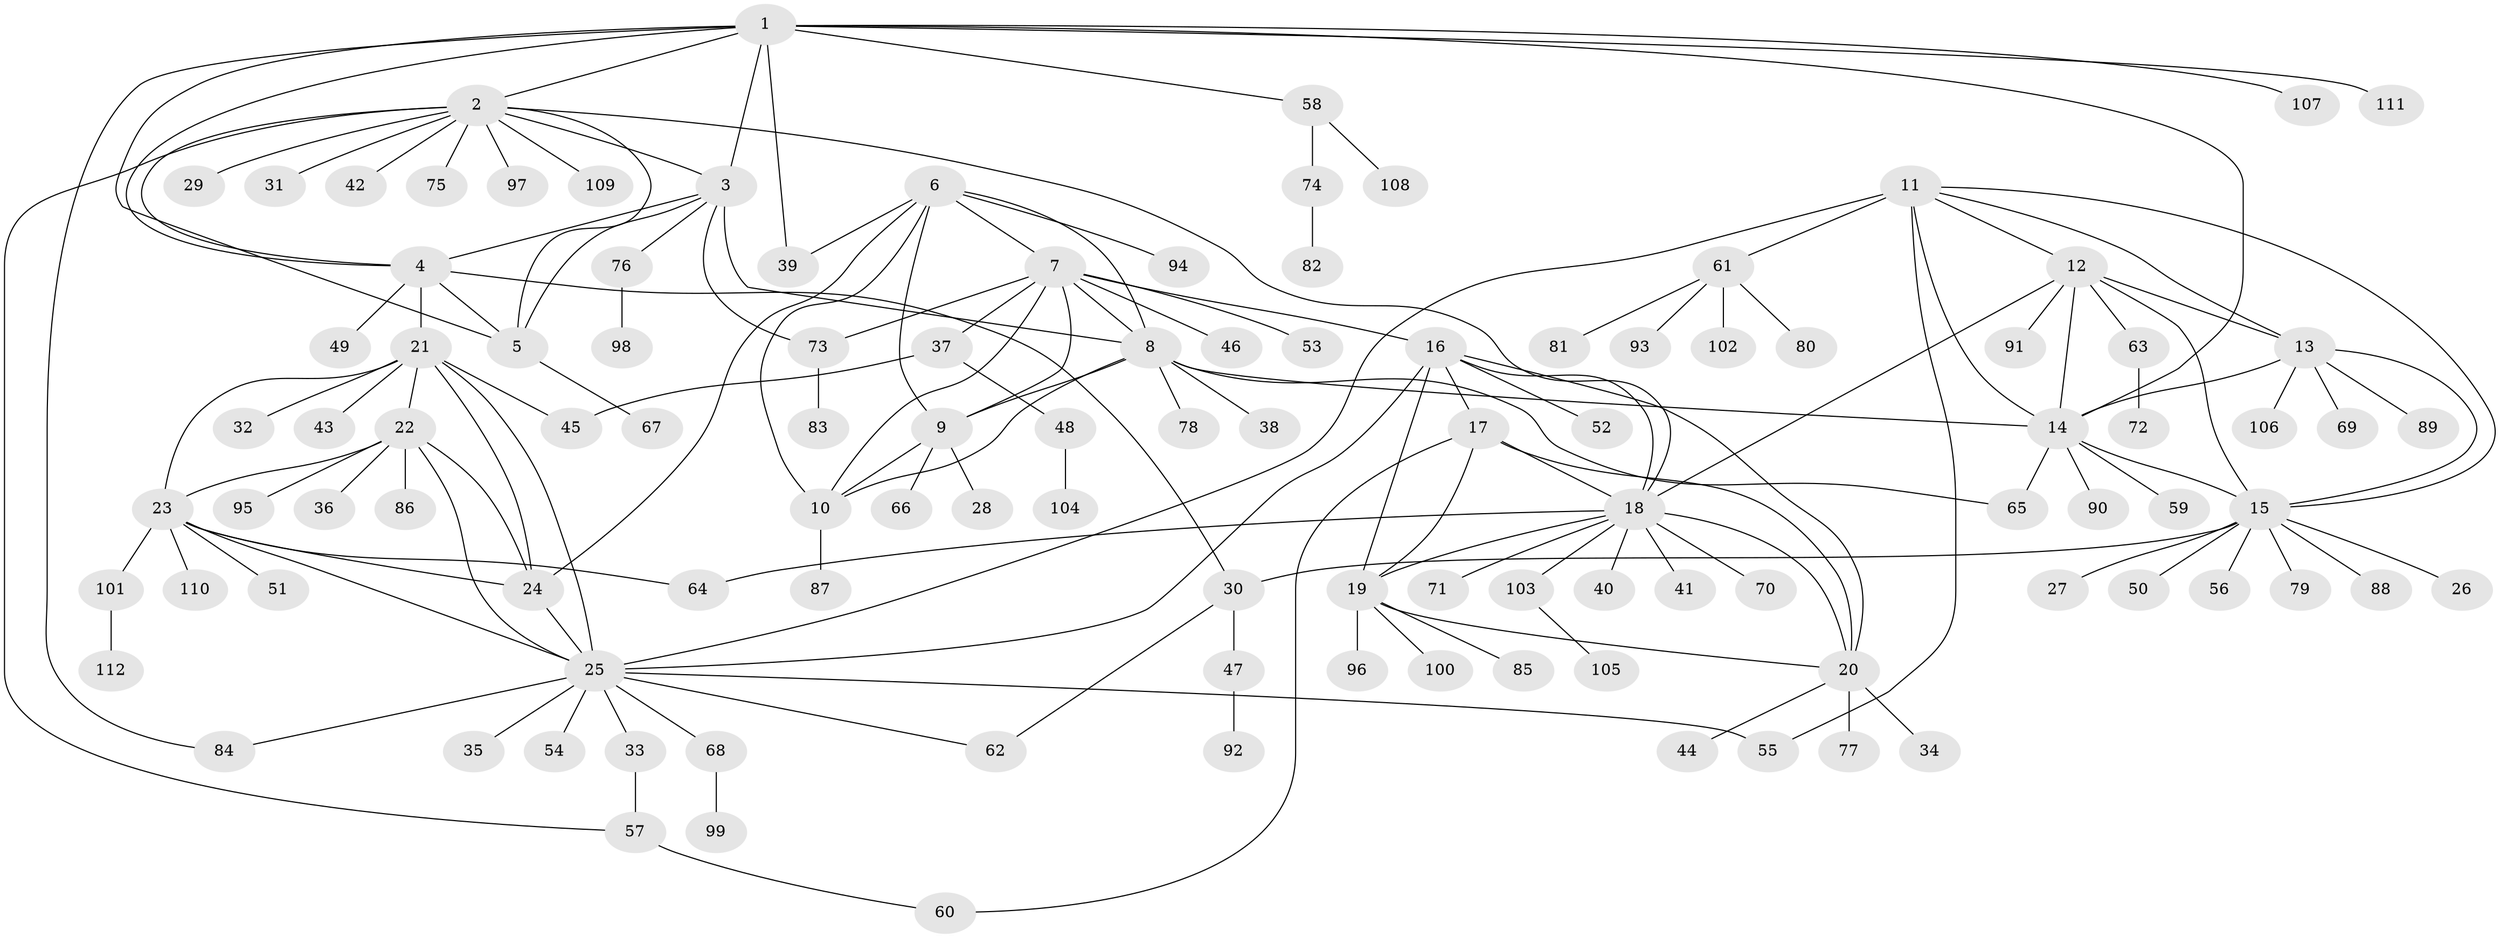// Generated by graph-tools (version 1.1) at 2025/11/02/27/25 16:11:36]
// undirected, 112 vertices, 158 edges
graph export_dot {
graph [start="1"]
  node [color=gray90,style=filled];
  1;
  2;
  3;
  4;
  5;
  6;
  7;
  8;
  9;
  10;
  11;
  12;
  13;
  14;
  15;
  16;
  17;
  18;
  19;
  20;
  21;
  22;
  23;
  24;
  25;
  26;
  27;
  28;
  29;
  30;
  31;
  32;
  33;
  34;
  35;
  36;
  37;
  38;
  39;
  40;
  41;
  42;
  43;
  44;
  45;
  46;
  47;
  48;
  49;
  50;
  51;
  52;
  53;
  54;
  55;
  56;
  57;
  58;
  59;
  60;
  61;
  62;
  63;
  64;
  65;
  66;
  67;
  68;
  69;
  70;
  71;
  72;
  73;
  74;
  75;
  76;
  77;
  78;
  79;
  80;
  81;
  82;
  83;
  84;
  85;
  86;
  87;
  88;
  89;
  90;
  91;
  92;
  93;
  94;
  95;
  96;
  97;
  98;
  99;
  100;
  101;
  102;
  103;
  104;
  105;
  106;
  107;
  108;
  109;
  110;
  111;
  112;
  1 -- 2;
  1 -- 3;
  1 -- 4;
  1 -- 5;
  1 -- 14;
  1 -- 39;
  1 -- 58;
  1 -- 84;
  1 -- 107;
  1 -- 111;
  2 -- 3;
  2 -- 4;
  2 -- 5;
  2 -- 18;
  2 -- 29;
  2 -- 31;
  2 -- 42;
  2 -- 57;
  2 -- 75;
  2 -- 97;
  2 -- 109;
  3 -- 4;
  3 -- 5;
  3 -- 8;
  3 -- 73;
  3 -- 76;
  4 -- 5;
  4 -- 21;
  4 -- 30;
  4 -- 49;
  5 -- 67;
  6 -- 7;
  6 -- 8;
  6 -- 9;
  6 -- 10;
  6 -- 24;
  6 -- 39;
  6 -- 94;
  7 -- 8;
  7 -- 9;
  7 -- 10;
  7 -- 16;
  7 -- 37;
  7 -- 46;
  7 -- 53;
  7 -- 73;
  8 -- 9;
  8 -- 10;
  8 -- 14;
  8 -- 38;
  8 -- 65;
  8 -- 78;
  9 -- 10;
  9 -- 28;
  9 -- 66;
  10 -- 87;
  11 -- 12;
  11 -- 13;
  11 -- 14;
  11 -- 15;
  11 -- 25;
  11 -- 55;
  11 -- 61;
  12 -- 13;
  12 -- 14;
  12 -- 15;
  12 -- 18;
  12 -- 63;
  12 -- 91;
  13 -- 14;
  13 -- 15;
  13 -- 69;
  13 -- 89;
  13 -- 106;
  14 -- 15;
  14 -- 59;
  14 -- 65;
  14 -- 90;
  15 -- 26;
  15 -- 27;
  15 -- 30;
  15 -- 50;
  15 -- 56;
  15 -- 79;
  15 -- 88;
  16 -- 17;
  16 -- 18;
  16 -- 19;
  16 -- 20;
  16 -- 25;
  16 -- 52;
  17 -- 18;
  17 -- 19;
  17 -- 20;
  17 -- 60;
  18 -- 19;
  18 -- 20;
  18 -- 40;
  18 -- 41;
  18 -- 64;
  18 -- 70;
  18 -- 71;
  18 -- 103;
  19 -- 20;
  19 -- 85;
  19 -- 96;
  19 -- 100;
  20 -- 34;
  20 -- 44;
  20 -- 77;
  21 -- 22;
  21 -- 23;
  21 -- 24;
  21 -- 25;
  21 -- 32;
  21 -- 43;
  21 -- 45;
  22 -- 23;
  22 -- 24;
  22 -- 25;
  22 -- 36;
  22 -- 86;
  22 -- 95;
  23 -- 24;
  23 -- 25;
  23 -- 51;
  23 -- 64;
  23 -- 101;
  23 -- 110;
  24 -- 25;
  25 -- 33;
  25 -- 35;
  25 -- 54;
  25 -- 55;
  25 -- 62;
  25 -- 68;
  25 -- 84;
  30 -- 47;
  30 -- 62;
  33 -- 57;
  37 -- 45;
  37 -- 48;
  47 -- 92;
  48 -- 104;
  57 -- 60;
  58 -- 74;
  58 -- 108;
  61 -- 80;
  61 -- 81;
  61 -- 93;
  61 -- 102;
  63 -- 72;
  68 -- 99;
  73 -- 83;
  74 -- 82;
  76 -- 98;
  101 -- 112;
  103 -- 105;
}
